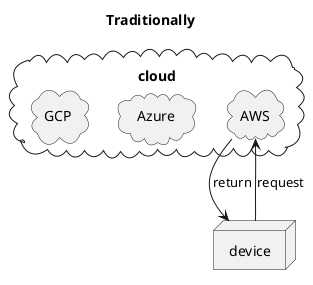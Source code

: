 @startuml

title Traditionally

cloud cloud {
        cloud AWS
        cloud Azure
        cloud GCP
}

node device

AWS <-down- device : request
AWS -> device : return

'======================================================
newpage
title Scalability

cloud cloud {
        cloud AWS
        cloud Azure
        cloud GCP
}

node device1
node device2

AWS <---- device1 : request
AWS ----> device1 : return
AWS <---- device2 : request
AWS ----> device2 : return

'======================================================
newpage
title Currently

cloud cloud {
        cloud AWS
        cloud Azure
        cloud GCP
}
cloud edge
node device1
node device2

AWS <-down- edge : request
AWS -down-> edge : return

edge <- device1 : request
edge -down-> device1 : return
edge <- device2 : request
edge -down-> device2 : return

'======================================================
newpage
title On premises

cloud cloud {
        cloud AWS
        cloud Azure
        cloud GCP
}
cloud edge
rectangle on_prem {
	node device1
	node device2
}

AWS <-down- edge : request
AWS -down-> edge : return

edge <- device1 : request
edge -down-> device1 : return
edge <- device2 : request
edge -down-> device2 : return

'======================================================
newpage
title Data
cloud cloud {
        cloud AWS
        cloud Azure
        cloud GCP
}
cloud edge

rectangle on_prem {
        collections devices
        database privacy

        devices -> privacy : request
        devices <- privacy : data
}

'note right of devices : Energy

AWS <-down- edge : request
AWS -down-> edge : return

edge <.down. devices : request
edge .down.> devices : return

'======================================================
newpage
title Engergy
cloud cloud {
        cloud AWS
        cloud Azure
        cloud GCP
}
cloud edge

rectangle on_prem {
        collections devices
        database battery

        battery .> devices : power
}

'note right of devices : Energy

AWS <-down- edge : request
AWS -down-> edge : return

edge <.down. devices : request
edge .down.> devices : return

'======================================================
newpage
skinparam legendFontSize 18
title Edge computing problems
cloud cloud {
        cloud AWS
        cloud Azure
        cloud GCP
}
cloud edge

rectangle on_prem {
        collections devices
        database battery
        database privacy

        devices -> privacy : request
        devices <- privacy : data
        battery .> devices : power
}

'note right of devices : Energy

AWS <-down- edge : request
AWS -down-> edge : return

edge <.down. devices : request
edge .down.> devices : return

legend
Privacy
Bandwidth
Latency
Reliability
**Energy**
end legend

'======================================================
newpage
title Future

cloud cloud {
        cloud AWS
        cloud Azure
        cloud GCP
}
cloud edge
'note right of edge
'computing expanding
'more downwards
'end note

rectangle on_prem {
        (device1)
        (device2)
        collections devices
        database battery

	battery .> devices
}



'note right of on_prem
'        more in-place execution
'        collaborate if not in-place
'        more on-demand
'end note

AWS <-down- edge : request
AWS -down-> edge : return

edge <.down.> device1
edge <.down.> device2

device1 <-> device2
device1 <-down-> devices
device2 <-down-> devices : offloading
devices <-> devices : in place


'======================================================
newpage
title Web experience

cloud "Web/linux\n" #eeeeee {
        cloud cloud {
                cloud AWS
                cloud Azure
                cloud GCP
        }
        cloud edge
}

'note right of cloud
'Linux based
'Container based microservices
'on-demand service orchestration
'end note

rectangle on-premises {
        (device1)
        (device2)
        collections devices
        database battery

	battery .> devices
}

AWS <-down- edge : request
AWS -> edge : return

edge <.down.> device1
edge <.down.> device2

device1 <-> device2

device1 <-down-> devices
device2 <-down-> devices

'======================================================
newpage
title Embedded experience

cloud "Web/linux\n" {
        cloud cloud {
                cloud AWS
                cloud Azure
                cloud GCP
        }
        cloud edge
}

AWS <-down- edge : request
AWS -> edge : return

rectangle "on_prem/\nEmbedded" #99f1ff {
        (device1)
        (device2)
        collections devices
        database battery

	battery .> devices
}


edge <.down.> device1
edge <.down.> device2
device1 <-> device2
device1 <-down-> devices
device2 <-down-> devices : offloading
devices <-> devices : in place

'note right of device2
'Linux may not be too big?
'variety of RTOSes
'Fixed services
'no orchestration
'end note

'======================================================
newpage
skinparam noteFontSize 18
title Gap between Web and Embedded
cloud Web #eeeeee {
        cloud cloud {
                cloud AWS
                cloud Azure
                cloud GCP
        }
        cloud edge
}
note "Linux\nContainer\nmicroservices\nOrchestration\nx86/ARM" as webnote
Web .. webnote


rectangle Embedded #99f1ff {
        (device1)
        (device2)
        collections devices
        database battery

	battery .> devices
}
note "RTOSes\nFirmware\nMCUs\nSRAM\nFLASH" as embeddednote
Embedded .. embeddednote


AWS <-down- edge : request
AWS -> edge : return

edge <.down.> device1
edge <.down.> device2
device1 <-right-> device2
device1 <-down-> devices
device2 <-down-> devices : offloading
devices <-> devices : in place

'======================================================
newpage
skinparam noteFontSize 18
title ML environment

cloud "Web/linux\n" #eeeeee {
        cloud cloud {
                cloud AWS
                cloud Azure
                cloud GCP
        }
        cloud edge
}

note right of cloud
python
heavy training
GPUs
end note

'note right of edge
'Infrence is OK,
'but training?
'end note

rectangle Embedded #99f1ff {
        (device1)
        (device2)
        collections devices
        database battery

	battery .> devices
}

note right of Embedded
<s>python ML runtime</s>
<s>training</s>
Any inference in place?
end note

AWS <-down- edge : request
AWS -> edge : return

edge <.down.> device1
edge <.down.> device2
device1 <-right-> device2
device1 <-down-> devices
device2 <-down-> devices : offloading
devices <-> devices : in place

'======================================================
newpage
skinparam noteFontSize 18
title Problem

cloud Web #eeeeee {
        cloud cloud {
                cloud AWS
                cloud Azure
                cloud GCP
        }
        cloud edge
}

database Zoo {
        collections "model"
}
AWS <.> model

rectangle Embedded #99f1ff {
        (device1)
        (device2)
        collections devices
        database battery

	battery .> devices
}
note right of Embedded
No Linux
No ML
end note


model .> device2 : NOK

AWS <-down- edge : request
AWS -> edge : return

edge <.down.> device1
edge <.down.> device2
device1 <-right-> device2
device1 <-down-> devices
device2 <-down-> devices : offloading
devices <-> devices : in place

'======================================================
newpage
title Proposal: TinyML as-a-Service

cloud "Web/linux\n" #eeeeee {
        cloud cloud {
                cloud AWS
                cloud Azure
                cloud GCP
        }
        cloud edge
}

database Zoo {
        collections "model"
}

cloud "TinyMLaaS\n" #FFF44F {
        folder SaaS {
                (Build\nService) as TBS
        }
}

TBS <-up- model : downloading
AWS .> model
rectangle Embedded #99f1ff {
        (device1)
        (device2)
        collections devices
        database battery

	battery .> devices
}


folder OS_image {
        file "custom\nmodel"
        file "custom\nruntime"
}

image . runtime
TBS -down- OS_image : downloading
device2 -up-> SaaS : info
device2 <-up- OS_image

AWS <-down- edge : request
AWS -> edge : return

edge <.down.> device1
edge <.down.> device2
device1 <-right-> device2
device1 <-down-> devices
device2 <-down-> devices : offloading
devices <-> devices : in place
device2 <-> device2 : ML in place

@enduml
